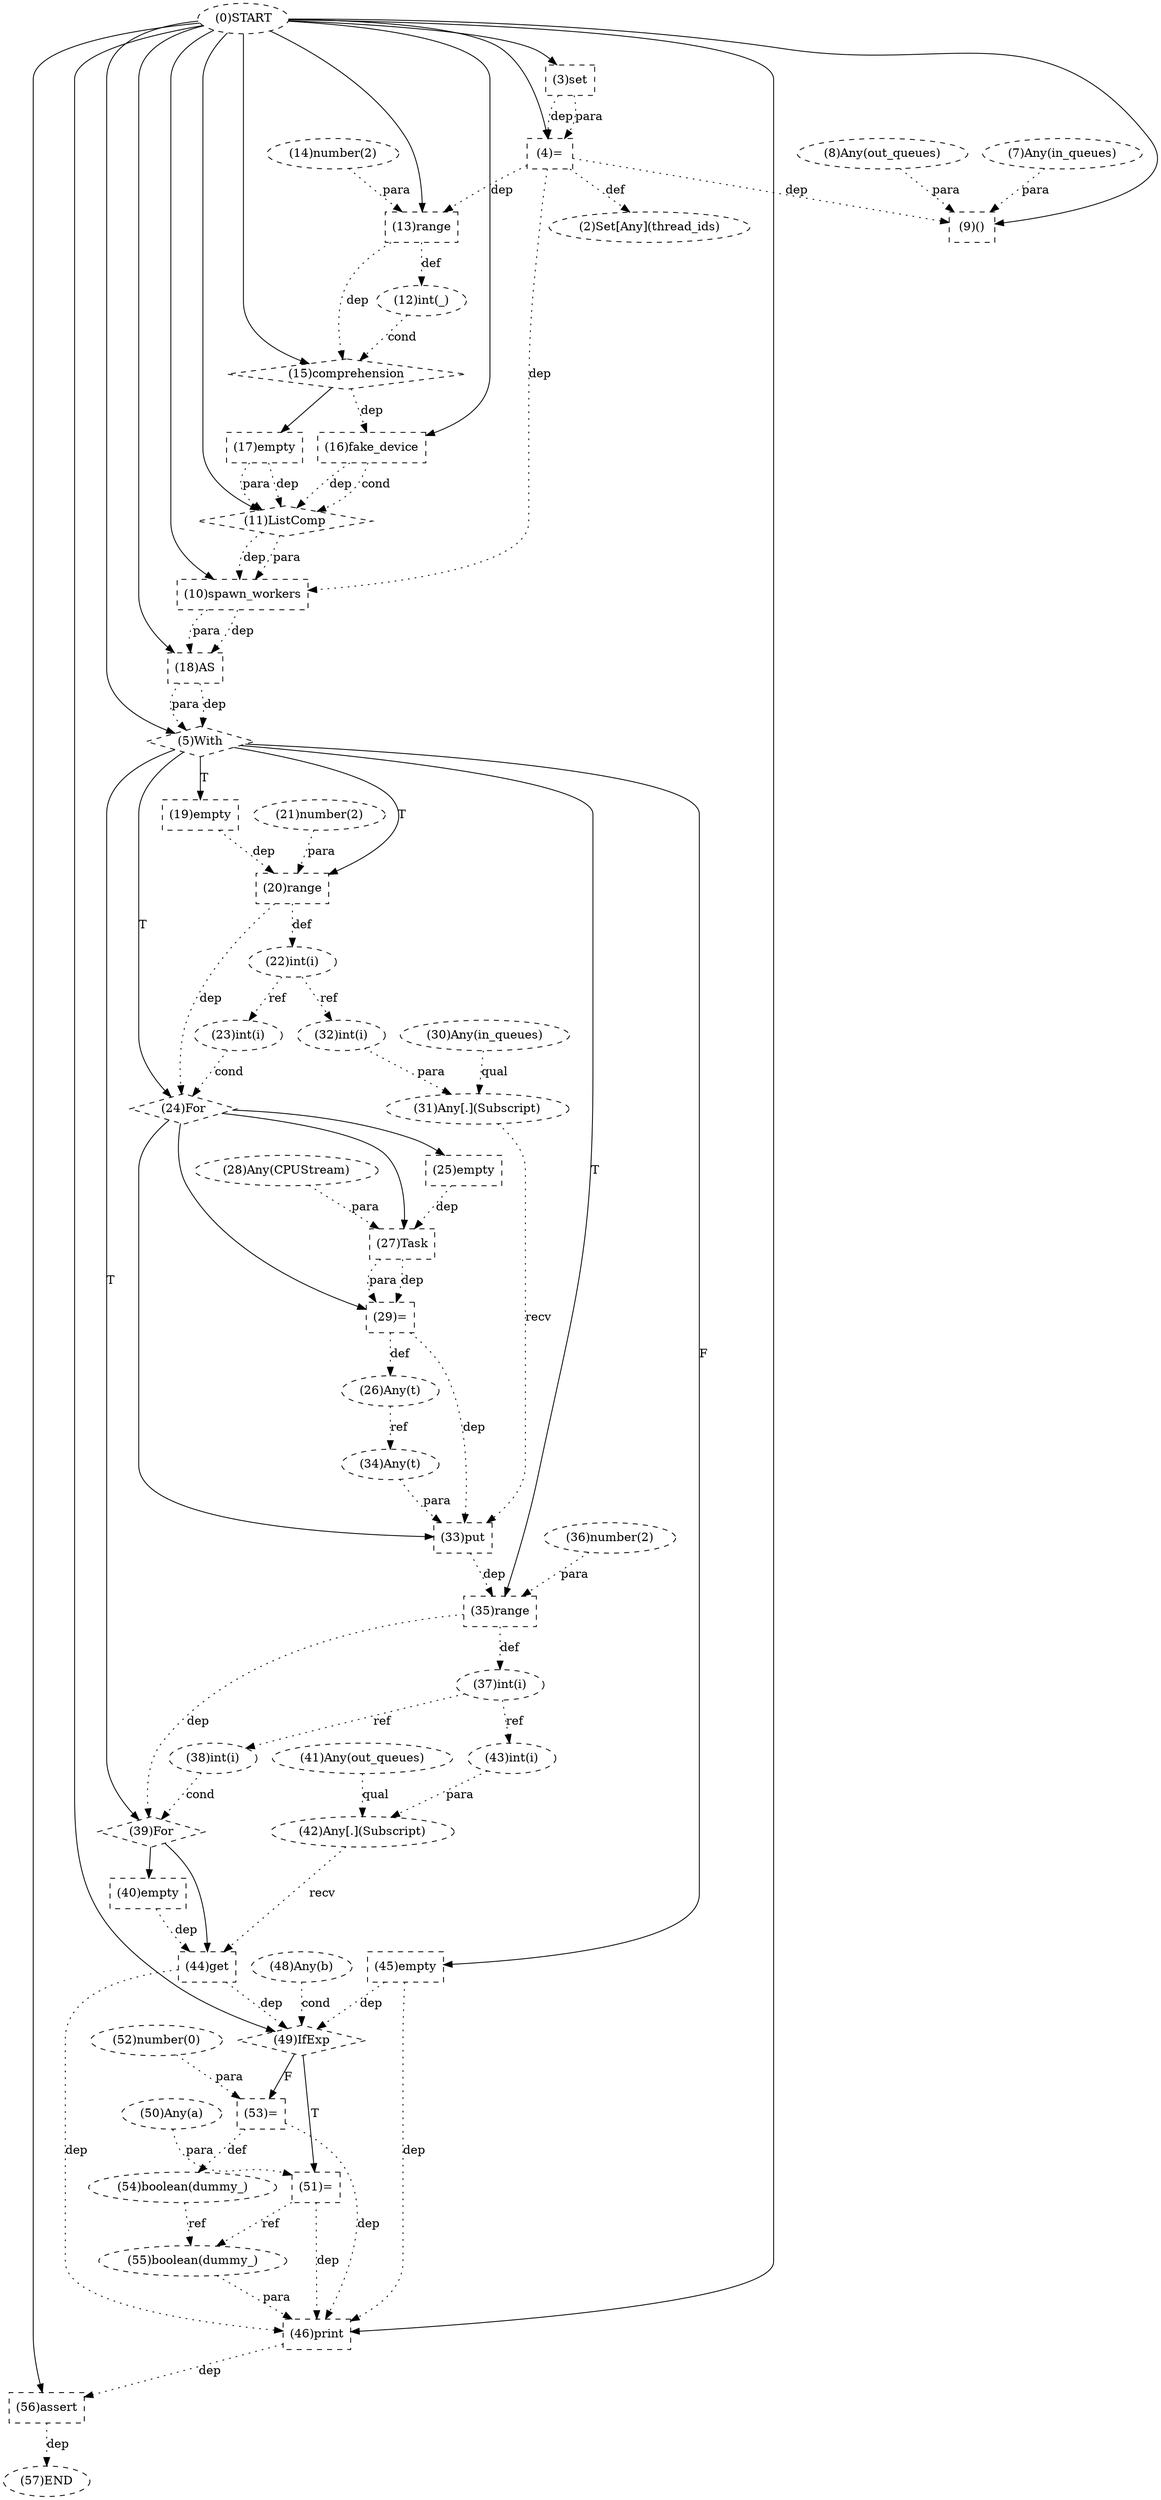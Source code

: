 digraph G {
1 [label="(42)Any[.](Subscript)" shape=ellipse style=dashed]
2 [label="(4)=" shape=box style=dashed]
3 [label="(9)()" shape=box style=dashed]
4 [label="(44)get" shape=box style=dashed]
5 [label="(23)int(i)" shape=ellipse style=dashed]
6 [label="(36)number(2)" shape=ellipse style=dashed]
7 [label="(31)Any[.](Subscript)" shape=ellipse style=dashed]
8 [label="(20)range" shape=box style=dashed]
9 [label="(26)Any(t)" shape=ellipse style=dashed]
10 [label="(39)For" shape=diamond style=dashed]
11 [label="(45)empty" shape=box style=dashed]
12 [label="(48)Any(b)" shape=ellipse style=dashed]
13 [label="(8)Any(out_queues)" shape=ellipse style=dashed]
14 [label="(56)assert" shape=box style=dashed]
15 [label="(54)boolean(dummy_)" shape=ellipse style=dashed]
16 [label="(40)empty" shape=box style=dashed]
17 [label="(15)comprehension" shape=diamond style=dashed]
18 [label="(33)put" shape=box style=dashed]
19 [label="(29)=" shape=box style=dashed]
20 [label="(49)IfExp" shape=diamond style=dashed]
21 [label="(21)number(2)" shape=ellipse style=dashed]
22 [label="(38)int(i)" shape=ellipse style=dashed]
23 [label="(34)Any(t)" shape=ellipse style=dashed]
24 [label="(55)boolean(dummy_)" shape=ellipse style=dashed]
25 [label="(25)empty" shape=box style=dashed]
26 [label="(22)int(i)" shape=ellipse style=dashed]
27 [label="(30)Any(in_queues)" shape=ellipse style=dashed]
28 [label="(24)For" shape=diamond style=dashed]
29 [label="(50)Any(a)" shape=ellipse style=dashed]
30 [label="(18)AS" shape=box style=dashed]
31 [label="(32)int(i)" shape=ellipse style=dashed]
32 [label="(27)Task" shape=box style=dashed]
33 [label="(11)ListComp" shape=diamond style=dashed]
34 [label="(10)spawn_workers" shape=box style=dashed]
35 [label="(43)int(i)" shape=ellipse style=dashed]
36 [label="(0)START" style=dashed]
37 [label="(57)END" style=dashed]
38 [label="(13)range" shape=box style=dashed]
39 [label="(19)empty" shape=box style=dashed]
40 [label="(17)empty" shape=box style=dashed]
41 [label="(7)Any(in_queues)" shape=ellipse style=dashed]
42 [label="(28)Any(CPUStream)" shape=ellipse style=dashed]
43 [label="(35)range" shape=box style=dashed]
44 [label="(14)number(2)" shape=ellipse style=dashed]
45 [label="(52)number(0)" shape=ellipse style=dashed]
46 [label="(51)=" shape=box style=dashed]
47 [label="(46)print" shape=box style=dashed]
48 [label="(5)With" shape=diamond style=dashed]
49 [label="(2)Set[Any](thread_ids)" shape=ellipse style=dashed]
50 [label="(41)Any(out_queues)" shape=ellipse style=dashed]
51 [label="(37)int(i)" shape=ellipse style=dashed]
52 [label="(3)set" shape=box style=dashed]
53 [label="(12)int(_)" shape=ellipse style=dashed]
54 [label="(53)=" shape=box style=dashed]
55 [label="(16)fake_device" shape=box style=dashed]
50 -> 1 [label="qual" style=dotted];
35 -> 1 [label="para" style=dotted];
36 -> 2 [label="" style=solid];
52 -> 2 [label="dep" style=dotted];
52 -> 2 [label="para" style=dotted];
36 -> 3 [label="" style=solid];
41 -> 3 [label="para" style=dotted];
13 -> 3 [label="para" style=dotted];
2 -> 3 [label="dep" style=dotted];
10 -> 4 [label="" style=solid];
1 -> 4 [label="recv" style=dotted];
16 -> 4 [label="dep" style=dotted];
26 -> 5 [label="ref" style=dotted];
27 -> 7 [label="qual" style=dotted];
31 -> 7 [label="para" style=dotted];
48 -> 8 [label="T"];
21 -> 8 [label="para" style=dotted];
39 -> 8 [label="dep" style=dotted];
19 -> 9 [label="def" style=dotted];
48 -> 10 [label="T"];
43 -> 10 [label="dep" style=dotted];
22 -> 10 [label="cond" style=dotted];
48 -> 11 [label="F"];
36 -> 14 [label="" style=solid];
47 -> 14 [label="dep" style=dotted];
54 -> 15 [label="def" style=dotted];
10 -> 16 [label="" style=solid];
36 -> 17 [label="" style=solid];
38 -> 17 [label="dep" style=dotted];
53 -> 17 [label="cond" style=dotted];
28 -> 18 [label="" style=solid];
7 -> 18 [label="recv" style=dotted];
23 -> 18 [label="para" style=dotted];
19 -> 18 [label="dep" style=dotted];
28 -> 19 [label="" style=solid];
32 -> 19 [label="dep" style=dotted];
32 -> 19 [label="para" style=dotted];
36 -> 20 [label="" style=solid];
12 -> 20 [label="cond" style=dotted];
11 -> 20 [label="dep" style=dotted];
4 -> 20 [label="dep" style=dotted];
51 -> 22 [label="ref" style=dotted];
9 -> 23 [label="ref" style=dotted];
46 -> 24 [label="ref" style=dotted];
15 -> 24 [label="ref" style=dotted];
28 -> 25 [label="" style=solid];
8 -> 26 [label="def" style=dotted];
48 -> 28 [label="T"];
8 -> 28 [label="dep" style=dotted];
5 -> 28 [label="cond" style=dotted];
36 -> 30 [label="" style=solid];
34 -> 30 [label="dep" style=dotted];
34 -> 30 [label="para" style=dotted];
26 -> 31 [label="ref" style=dotted];
28 -> 32 [label="" style=solid];
42 -> 32 [label="para" style=dotted];
25 -> 32 [label="dep" style=dotted];
36 -> 33 [label="" style=solid];
55 -> 33 [label="dep" style=dotted];
55 -> 33 [label="cond" style=dotted];
40 -> 33 [label="dep" style=dotted];
40 -> 33 [label="para" style=dotted];
36 -> 34 [label="" style=solid];
33 -> 34 [label="dep" style=dotted];
33 -> 34 [label="para" style=dotted];
2 -> 34 [label="dep" style=dotted];
51 -> 35 [label="ref" style=dotted];
14 -> 37 [label="dep" style=dotted];
36 -> 38 [label="" style=solid];
44 -> 38 [label="para" style=dotted];
2 -> 38 [label="dep" style=dotted];
48 -> 39 [label="T"];
17 -> 40 [label="" style=solid];
48 -> 43 [label="T"];
6 -> 43 [label="para" style=dotted];
18 -> 43 [label="dep" style=dotted];
20 -> 46 [label="T"];
29 -> 46 [label="para" style=dotted];
36 -> 47 [label="" style=solid];
54 -> 47 [label="dep" style=dotted];
46 -> 47 [label="dep" style=dotted];
24 -> 47 [label="para" style=dotted];
11 -> 47 [label="dep" style=dotted];
4 -> 47 [label="dep" style=dotted];
36 -> 48 [label="" style=solid];
30 -> 48 [label="dep" style=dotted];
30 -> 48 [label="para" style=dotted];
2 -> 49 [label="def" style=dotted];
43 -> 51 [label="def" style=dotted];
36 -> 52 [label="" style=solid];
38 -> 53 [label="def" style=dotted];
20 -> 54 [label="F"];
45 -> 54 [label="para" style=dotted];
36 -> 55 [label="" style=solid];
17 -> 55 [label="dep" style=dotted];
}